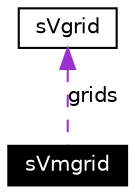 digraph inheritance
{
  Node59 [shape="box",label="sVmgrid",fontsize=10,height=0.2,width=0.4,fontname="Helvetica",color="black",style="filled" fontcolor="white"];
  Node60 -> Node59 [dir=back,color="darkorchid3",fontsize=10,style="dashed",label="grids",fontname="Helvetica"];
  Node60 [shape="box",label="sVgrid",fontsize=10,height=0.2,width=0.4,fontname="Helvetica",color="black",URL="$structsVgrid.html"];
}
